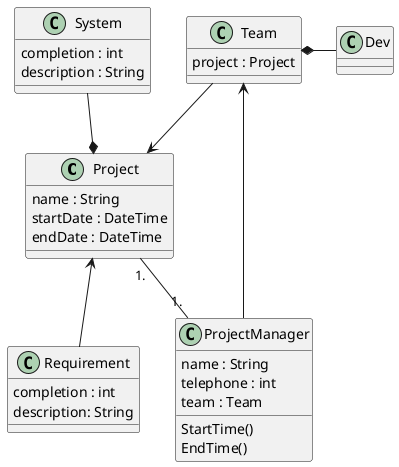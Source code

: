 @startuml

class Project {
    name : String
    startDate : DateTime
    endDate : DateTime
}


class ProjectManager{
    name : String
    telephone : int
    team : Team
    StartTime()
    EndTime()
}

Class Team{
    project : Project
}
Class System{
    completion : int
    description : String
}
Class Requirement{
    completion : int
    description: String
}
Class Dev


Project "1." -- "1."ProjectManager
Dev -left-* Team
Team -->Project
ProjectManager-->Team
Project <-- Requirement
System --* Project


@enduml